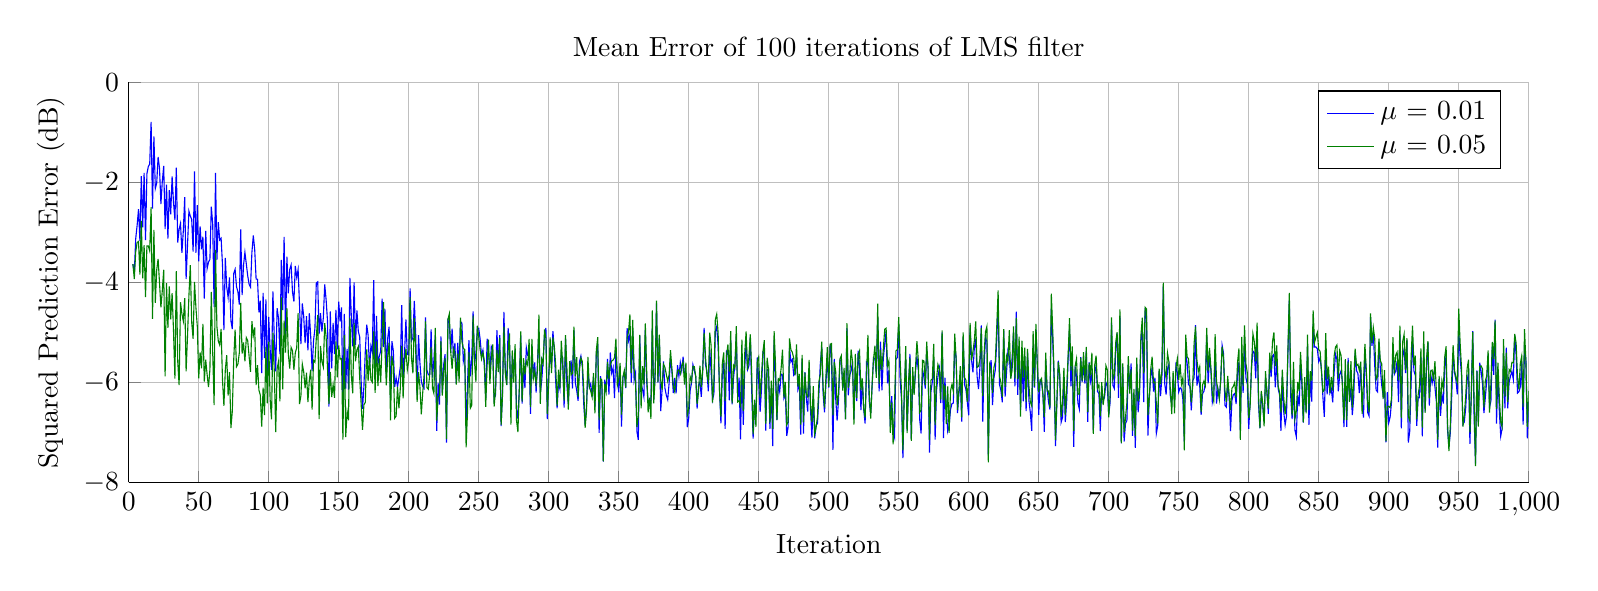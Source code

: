 % This file was created by matlab2tikz v0.4.7 (commit e8e34ce6bed2236de660d19205fcab087937605e) running on MATLAB 8.3.
% Copyright (c) 2008--2014, Nico Schlömer <nico.schloemer@gmail.com>
% All rights reserved.
% Minimal pgfplots version: 1.3
% 
% The latest updates can be retrieved from
%   http://www.mathworks.com/matlabcentral/fileexchange/22022-matlab2tikz
% where you can also make suggestions and rate matlab2tikz.
% 
\begin{tikzpicture}

\begin{axis}[%
width=7in,
height=2in,
unbounded coords=jump,
scale only axis,
xmin=0,
xmax=1000,
xlabel={Iteration},
xmajorgrids,
ymin=-8,
ymax=0,
axis x line*=bottom,
axis y line*=left,
ylabel={Squared Prediction Error (dB)},
ymajorgrids,
title={Mean Error of 100 iterations of LMS filter},
legend style={draw=black,fill=white,legend cell align=left}
]
\addplot [color=blue,solid]
  table[row sep=crcr]{1	-inf\\
2	-inf\\
3	-3.632\\
4	-3.81\\
5	-3.124\\
6	-2.861\\
7	-2.535\\
8	-3.167\\
9	-1.873\\
10	-2.897\\
11	-1.807\\
12	-3.155\\
13	-1.825\\
14	-1.682\\
15	-1.632\\
16	-0.79\\
17	-2.521\\
18	-1.076\\
19	-2.122\\
20	-2.01\\
21	-1.491\\
22	-1.714\\
23	-2.43\\
24	-1.975\\
25	-1.67\\
26	-2.931\\
27	-2.045\\
28	-3.124\\
29	-2.151\\
30	-2.635\\
31	-1.877\\
32	-2.403\\
33	-2.745\\
34	-1.701\\
35	-3.2\\
36	-2.935\\
37	-2.819\\
38	-3.406\\
39	-2.972\\
40	-2.291\\
41	-3.93\\
42	-3.26\\
43	-2.573\\
44	-2.67\\
45	-2.738\\
46	-3.382\\
47	-1.779\\
48	-3.406\\
49	-2.453\\
50	-3.577\\
51	-2.876\\
52	-3.336\\
53	-3.086\\
54	-4.322\\
55	-2.967\\
56	-3.723\\
57	-3.592\\
58	-3.539\\
59	-2.483\\
60	-2.835\\
61	-4.493\\
62	-1.808\\
63	-3.547\\
64	-2.793\\
65	-3.15\\
66	-3.116\\
67	-3.657\\
68	-4.953\\
69	-3.507\\
70	-4.088\\
71	-4.297\\
72	-3.899\\
73	-4.768\\
74	-4.933\\
75	-3.819\\
76	-3.737\\
77	-4.085\\
78	-4.184\\
79	-4.441\\
80	-2.94\\
81	-4.25\\
82	-3.659\\
83	-3.396\\
84	-3.63\\
85	-3.865\\
86	-4.036\\
87	-4.094\\
88	-3.395\\
89	-3.061\\
90	-3.345\\
91	-3.93\\
92	-3.936\\
93	-4.598\\
94	-4.362\\
95	-5.814\\
96	-4.21\\
97	-5.513\\
98	-4.34\\
99	-5.947\\
100	-4.688\\
101	-5.328\\
102	-5.75\\
103	-4.178\\
104	-5.128\\
105	-5.776\\
106	-4.513\\
107	-4.717\\
108	-5.433\\
109	-3.547\\
110	-4.554\\
111	-3.09\\
112	-5.097\\
113	-3.485\\
114	-4.216\\
115	-3.739\\
116	-3.649\\
117	-4.192\\
118	-4.383\\
119	-3.668\\
120	-3.898\\
121	-3.742\\
122	-4.442\\
123	-5.231\\
124	-4.421\\
125	-4.679\\
126	-5.21\\
127	-4.673\\
128	-5.356\\
129	-4.616\\
130	-5.08\\
131	-5.77\\
132	-5.171\\
133	-4.924\\
134	-4.01\\
135	-3.987\\
136	-5.03\\
137	-4.616\\
138	-4.981\\
139	-4.712\\
140	-4.04\\
141	-4.343\\
142	-4.774\\
143	-6.485\\
144	-4.579\\
145	-5.72\\
146	-4.81\\
147	-5.432\\
148	-4.548\\
149	-5.336\\
150	-4.383\\
151	-4.78\\
152	-4.5\\
153	-6.466\\
154	-4.628\\
155	-6.123\\
156	-5.327\\
157	-6.143\\
158	-3.91\\
159	-4.676\\
160	-5.276\\
161	-4.0\\
162	-5.249\\
163	-4.56\\
164	-4.978\\
165	-5.092\\
166	-5.956\\
167	-6.529\\
168	-6.08\\
169	-5.379\\
170	-4.844\\
171	-5.052\\
172	-5.744\\
173	-5.269\\
174	-5.388\\
175	-3.951\\
176	-5.921\\
177	-4.667\\
178	-5.641\\
179	-5.474\\
180	-5.37\\
181	-4.323\\
182	-5.292\\
183	-4.528\\
184	-5.831\\
185	-5.115\\
186	-4.884\\
187	-6.308\\
188	-5.173\\
189	-5.364\\
190	-6.085\\
191	-5.907\\
192	-6.087\\
193	-5.903\\
194	-5.686\\
195	-4.455\\
196	-5.94\\
197	-5.438\\
198	-4.738\\
199	-5.44\\
200	-5.448\\
201	-4.117\\
202	-5.166\\
203	-5.102\\
204	-4.37\\
205	-5.04\\
206	-6.254\\
207	-5.053\\
208	-5.604\\
209	-5.976\\
210	-6.077\\
211	-6.118\\
212	-4.7\\
213	-5.749\\
214	-5.847\\
215	-5.836\\
216	-4.939\\
217	-5.901\\
218	-5.537\\
219	-5.054\\
220	-6.966\\
221	-6.012\\
222	-6.444\\
223	-5.079\\
224	-6.209\\
225	-5.635\\
226	-5.435\\
227	-7.204\\
228	-4.757\\
229	-4.809\\
230	-5.409\\
231	-4.924\\
232	-5.508\\
233	-5.209\\
234	-6.025\\
235	-5.206\\
236	-5.654\\
237	-4.787\\
238	-4.813\\
239	-5.574\\
240	-5.417\\
241	-6.914\\
242	-6.062\\
243	-5.151\\
244	-5.875\\
245	-5.539\\
246	-4.576\\
247	-5.642\\
248	-5.411\\
249	-4.932\\
250	-4.916\\
251	-5.131\\
252	-5.451\\
253	-5.352\\
254	-5.652\\
255	-6.308\\
256	-5.126\\
257	-5.379\\
258	-5.814\\
259	-5.281\\
260	-5.349\\
261	-6.338\\
262	-6.252\\
263	-4.954\\
264	-5.682\\
265	-5.055\\
266	-6.871\\
267	-6.189\\
268	-4.587\\
269	-5.718\\
270	-6.054\\
271	-4.911\\
272	-5.265\\
273	-6.47\\
274	-5.457\\
275	-5.797\\
276	-5.346\\
277	-6.517\\
278	-6.725\\
279	-6.139\\
280	-5.057\\
281	-6.422\\
282	-5.703\\
283	-6.11\\
284	-5.3\\
285	-5.458\\
286	-5.46\\
287	-6.626\\
288	-5.266\\
289	-5.931\\
290	-5.597\\
291	-6.202\\
292	-5.579\\
293	-4.972\\
294	-6.215\\
295	-5.963\\
296	-5.562\\
297	-5.06\\
298	-4.908\\
299	-6.731\\
300	-5.818\\
301	-5.458\\
302	-5.658\\
303	-4.973\\
304	-5.361\\
305	-5.987\\
306	-6.516\\
307	-5.997\\
308	-6.131\\
309	-5.442\\
310	-5.505\\
311	-6.501\\
312	-5.12\\
313	-6.063\\
314	-6.433\\
315	-5.791\\
316	-5.559\\
317	-6.12\\
318	-4.951\\
319	-6.003\\
320	-6.16\\
321	-6.366\\
322	-5.585\\
323	-5.471\\
324	-5.685\\
325	-6.426\\
326	-6.849\\
327	-6.462\\
328	-5.784\\
329	-6.097\\
330	-6.025\\
331	-6.286\\
332	-5.889\\
333	-6.494\\
334	-5.432\\
335	-5.23\\
336	-7.006\\
337	-5.875\\
338	-6.092\\
339	-7.581\\
340	-5.944\\
341	-6.187\\
342	-5.53\\
343	-6.242\\
344	-5.401\\
345	-5.814\\
346	-5.707\\
347	-6.311\\
348	-5.28\\
349	-5.825\\
350	-6.198\\
351	-5.689\\
352	-6.885\\
353	-5.9\\
354	-5.801\\
355	-6.112\\
356	-4.912\\
357	-5.167\\
358	-5.038\\
359	-6.002\\
360	-4.971\\
361	-5.956\\
362	-5.811\\
363	-6.98\\
364	-7.149\\
365	-5.062\\
366	-6.04\\
367	-6.137\\
368	-6.289\\
369	-4.947\\
370	-6.002\\
371	-6.378\\
372	-6.359\\
373	-6.395\\
374	-4.911\\
375	-6.342\\
376	-5.783\\
377	-4.417\\
378	-6.001\\
379	-5.114\\
380	-6.571\\
381	-6.136\\
382	-5.58\\
383	-6.111\\
384	-6.256\\
385	-6.343\\
386	-6.012\\
387	-5.506\\
388	-5.773\\
389	-6.212\\
390	-5.91\\
391	-6.216\\
392	-5.656\\
393	-5.876\\
394	-5.6\\
395	-5.764\\
396	-5.486\\
397	-5.867\\
398	-5.818\\
399	-6.894\\
400	-6.715\\
401	-6.166\\
402	-6.011\\
403	-5.644\\
404	-5.761\\
405	-5.874\\
406	-6.522\\
407	-6.062\\
408	-5.99\\
409	-6.289\\
410	-5.755\\
411	-4.906\\
412	-5.643\\
413	-5.775\\
414	-6.175\\
415	-5.346\\
416	-5.774\\
417	-6.346\\
418	-6.224\\
419	-4.984\\
420	-4.882\\
421	-5.261\\
422	-6.134\\
423	-6.819\\
424	-5.853\\
425	-5.607\\
426	-6.928\\
427	-5.369\\
428	-5.359\\
429	-6.359\\
430	-5.156\\
431	-6.436\\
432	-5.911\\
433	-5.636\\
434	-5.078\\
435	-6.37\\
436	-5.901\\
437	-7.136\\
438	-5.662\\
439	-6.848\\
440	-5.696\\
441	-5.21\\
442	-5.746\\
443	-5.67\\
444	-5.092\\
445	-6.168\\
446	-7.121\\
447	-6.425\\
448	-6.7\\
449	-5.497\\
450	-5.98\\
451	-6.586\\
452	-6.129\\
453	-5.395\\
454	-5.415\\
455	-6.963\\
456	-5.75\\
457	-5.732\\
458	-6.927\\
459	-6.108\\
460	-7.273\\
461	-5.153\\
462	-5.877\\
463	-6.753\\
464	-6.022\\
465	-6.185\\
466	-5.833\\
467	-5.849\\
468	-6.304\\
469	-6.176\\
470	-7.069\\
471	-6.897\\
472	-5.308\\
473	-5.589\\
474	-5.539\\
475	-5.856\\
476	-5.824\\
477	-5.428\\
478	-6.13\\
479	-6.011\\
480	-7.043\\
481	-5.527\\
482	-7.023\\
483	-5.792\\
484	-6.313\\
485	-6.58\\
486	-5.722\\
487	-6.545\\
488	-7.102\\
489	-6.264\\
490	-7.115\\
491	-6.857\\
492	-6.819\\
493	-6.217\\
494	-5.631\\
495	-5.297\\
496	-6.224\\
497	-6.597\\
498	-6.037\\
499	-5.436\\
500	-6.104\\
501	-5.248\\
502	-5.446\\
503	-7.35\\
504	-5.529\\
505	-6.327\\
506	-6.761\\
507	-6.35\\
508	-5.556\\
509	-5.551\\
510	-6.105\\
511	-5.852\\
512	-6.734\\
513	-4.913\\
514	-6.259\\
515	-5.854\\
516	-5.773\\
517	-5.583\\
518	-6.738\\
519	-5.706\\
520	-6.374\\
521	-5.364\\
522	-5.687\\
523	-6.555\\
524	-5.939\\
525	-6.542\\
526	-6.822\\
527	-5.589\\
528	-5.618\\
529	-6.399\\
530	-6.619\\
531	-6.075\\
532	-5.504\\
533	-5.532\\
534	-5.827\\
535	-4.705\\
536	-6.176\\
537	-5.185\\
538	-6.158\\
539	-5.517\\
540	-5.231\\
541	-4.978\\
542	-6.018\\
543	-5.754\\
544	-6.888\\
545	-6.271\\
546	-6.978\\
547	-7.094\\
548	-5.539\\
549	-5.5\\
550	-4.847\\
551	-5.954\\
552	-6.335\\
553	-7.515\\
554	-6.135\\
555	-5.533\\
556	-6.965\\
557	-6.14\\
558	-5.426\\
559	-7.14\\
560	-5.854\\
561	-6.217\\
562	-5.78\\
563	-5.481\\
564	-5.75\\
565	-6.745\\
566	-7.02\\
567	-5.739\\
568	-5.895\\
569	-6.121\\
570	-5.337\\
571	-5.723\\
572	-7.402\\
573	-6.189\\
574	-5.989\\
575	-5.537\\
576	-7.142\\
577	-6.169\\
578	-5.889\\
579	-5.722\\
580	-6.414\\
581	-5.0\\
582	-7.114\\
583	-5.901\\
584	-6.542\\
585	-6.977\\
586	-6.866\\
587	-6.542\\
588	-6.425\\
589	-6.411\\
590	-5.296\\
591	-5.483\\
592	-6.613\\
593	-6.219\\
594	-5.985\\
595	-6.781\\
596	-5.098\\
597	-6.042\\
598	-6.142\\
599	-6.393\\
600	-6.655\\
601	-4.92\\
602	-5.546\\
603	-5.799\\
604	-5.313\\
605	-5.131\\
606	-5.88\\
607	-6.13\\
608	-5.699\\
609	-4.86\\
610	-6.784\\
611	-5.651\\
612	-5.111\\
613	-5.18\\
614	-7.461\\
615	-5.771\\
616	-5.552\\
617	-6.454\\
618	-5.909\\
619	-5.747\\
620	-5.164\\
621	-4.421\\
622	-6.044\\
623	-6.161\\
624	-6.397\\
625	-4.965\\
626	-6.282\\
627	-5.803\\
628	-5.369\\
629	-5.486\\
630	-5.907\\
631	-5.505\\
632	-4.988\\
633	-6.078\\
634	-4.583\\
635	-6.247\\
636	-5.287\\
637	-6.546\\
638	-5.431\\
639	-6.379\\
640	-5.473\\
641	-6.575\\
642	-5.382\\
643	-6.363\\
644	-6.601\\
645	-6.968\\
646	-5.267\\
647	-6.104\\
648	-4.943\\
649	-5.634\\
650	-6.647\\
651	-5.96\\
652	-5.994\\
653	-6.215\\
654	-6.987\\
655	-5.575\\
656	-6.121\\
657	-6.389\\
658	-6.542\\
659	-4.507\\
660	-5.163\\
661	-5.951\\
662	-7.273\\
663	-6.375\\
664	-5.566\\
665	-5.897\\
666	-6.797\\
667	-6.701\\
668	-5.912\\
669	-6.79\\
670	-6.361\\
671	-5.527\\
672	-4.927\\
673	-6.078\\
674	-5.507\\
675	-7.286\\
676	-5.681\\
677	-5.866\\
678	-6.41\\
679	-6.53\\
680	-5.495\\
681	-5.989\\
682	-5.652\\
683	-6.022\\
684	-5.37\\
685	-6.788\\
686	-5.595\\
687	-5.979\\
688	-5.829\\
689	-6.961\\
690	-5.788\\
691	-5.664\\
692	-6.182\\
693	-6.221\\
694	-6.972\\
695	-6.073\\
696	-6.359\\
697	-6.298\\
698	-6.0\\
699	-6.073\\
700	-6.651\\
701	-6.396\\
702	-4.802\\
703	-6.059\\
704	-6.121\\
705	-5.351\\
706	-5.016\\
707	-6.306\\
708	-4.669\\
709	-7.217\\
710	-5.691\\
711	-7.181\\
712	-6.819\\
713	-6.759\\
714	-5.631\\
715	-6.137\\
716	-5.618\\
717	-7.066\\
718	-6.229\\
719	-7.309\\
720	-5.623\\
721	-6.595\\
722	-6.239\\
723	-5.156\\
724	-4.914\\
725	-6.394\\
726	-4.577\\
727	-4.67\\
728	-7.064\\
729	-6.284\\
730	-5.899\\
731	-5.701\\
732	-6.18\\
733	-5.906\\
734	-7.021\\
735	-6.866\\
736	-5.765\\
737	-6.273\\
738	-5.89\\
739	-4.062\\
740	-6.023\\
741	-6.244\\
742	-5.725\\
743	-5.637\\
744	-6.274\\
745	-6.44\\
746	-5.924\\
747	-6.373\\
748	-5.67\\
749	-5.803\\
750	-6.191\\
751	-6.104\\
752	-6.134\\
753	-6.344\\
754	-7.187\\
755	-5.422\\
756	-5.606\\
757	-6.043\\
758	-6.076\\
759	-6.558\\
760	-5.968\\
761	-5.905\\
762	-4.855\\
763	-6.063\\
764	-5.886\\
765	-6.063\\
766	-6.647\\
767	-6.223\\
768	-6.179\\
769	-6.002\\
770	-5.082\\
771	-6.019\\
772	-5.49\\
773	-5.756\\
774	-6.399\\
775	-6.269\\
776	-5.391\\
777	-6.42\\
778	-6.128\\
779	-6.302\\
780	-5.972\\
781	-5.257\\
782	-5.417\\
783	-6.458\\
784	-6.493\\
785	-6.038\\
786	-6.28\\
787	-6.973\\
788	-6.356\\
789	-6.244\\
790	-6.219\\
791	-6.43\\
792	-5.822\\
793	-5.596\\
794	-6.965\\
795	-5.461\\
796	-6.21\\
797	-5.137\\
798	-5.906\\
799	-6.035\\
800	-6.927\\
801	-6.389\\
802	-5.703\\
803	-5.372\\
804	-5.404\\
805	-5.915\\
806	-5.041\\
807	-6.419\\
808	-6.915\\
809	-6.22\\
810	-6.461\\
811	-6.786\\
812	-5.902\\
813	-6.146\\
814	-6.629\\
815	-5.499\\
816	-5.891\\
817	-5.47\\
818	-5.436\\
819	-6.099\\
820	-5.53\\
821	-6.124\\
822	-6.242\\
823	-6.967\\
824	-5.873\\
825	-6.584\\
826	-6.851\\
827	-6.673\\
828	-5.407\\
829	-4.355\\
830	-6.288\\
831	-6.733\\
832	-6.046\\
833	-6.953\\
834	-7.083\\
835	-6.259\\
836	-6.476\\
837	-5.616\\
838	-6.068\\
839	-6.804\\
840	-6.005\\
841	-6.586\\
842	-5.275\\
843	-6.846\\
844	-5.828\\
845	-6.382\\
846	-4.833\\
847	-5.291\\
848	-5.29\\
849	-5.327\\
850	-5.584\\
851	-5.5\\
852	-5.759\\
853	-6.297\\
854	-6.687\\
855	-5.51\\
856	-6.238\\
857	-5.828\\
858	-6.212\\
859	-6.128\\
860	-6.399\\
861	-5.797\\
862	-5.436\\
863	-5.54\\
864	-6.177\\
865	-5.839\\
866	-5.765\\
867	-6.005\\
868	-6.893\\
869	-5.804\\
870	-6.886\\
871	-5.508\\
872	-6.373\\
873	-6.114\\
874	-6.653\\
875	-6.303\\
876	-5.409\\
877	-5.761\\
878	-5.823\\
879	-6.212\\
880	-5.696\\
881	-6.463\\
882	-6.701\\
883	-5.436\\
884	-5.791\\
885	-6.602\\
886	-6.673\\
887	-4.692\\
888	-5.265\\
889	-4.991\\
890	-5.667\\
891	-6.151\\
892	-6.187\\
893	-5.181\\
894	-5.716\\
895	-6.058\\
896	-6.255\\
897	-6.083\\
898	-7.2\\
899	-6.192\\
900	-6.808\\
901	-6.693\\
902	-6.397\\
903	-5.372\\
904	-5.836\\
905	-5.772\\
906	-5.573\\
907	-6.395\\
908	-5.032\\
909	-6.918\\
910	-5.47\\
911	-5.33\\
912	-5.812\\
913	-5.152\\
914	-7.201\\
915	-6.978\\
916	-6.0\\
917	-5.139\\
918	-5.768\\
919	-5.858\\
920	-6.869\\
921	-6.3\\
922	-6.306\\
923	-5.482\\
924	-7.076\\
925	-5.285\\
926	-6.585\\
927	-5.702\\
928	-5.198\\
929	-6.461\\
930	-5.844\\
931	-6.015\\
932	-5.844\\
933	-6.094\\
934	-6.379\\
935	-7.304\\
936	-5.928\\
937	-6.666\\
938	-6.229\\
939	-6.421\\
940	-5.7\\
941	-5.456\\
942	-6.941\\
943	-7.289\\
944	-7.005\\
945	-6.272\\
946	-5.412\\
947	-5.804\\
948	-5.95\\
949	-6.239\\
950	-4.915\\
951	-5.503\\
952	-5.842\\
953	-6.838\\
954	-6.79\\
955	-6.504\\
956	-5.961\\
957	-5.808\\
958	-7.23\\
959	-6.177\\
960	-4.971\\
961	-6.727\\
962	-7.624\\
963	-5.76\\
964	-6.8\\
965	-5.606\\
966	-5.777\\
967	-6.028\\
968	-6.613\\
969	-6.301\\
970	-5.975\\
971	-5.441\\
972	-6.499\\
973	-6.373\\
974	-5.272\\
975	-5.847\\
976	-4.742\\
977	-6.821\\
978	-5.803\\
979	-6.57\\
980	-7.074\\
981	-6.918\\
982	-5.428\\
983	-6.516\\
984	-5.301\\
985	-6.518\\
986	-5.99\\
987	-5.872\\
988	-5.777\\
989	-5.938\\
990	-5.063\\
991	-5.452\\
992	-6.213\\
993	-6.186\\
994	-6.087\\
995	-5.578\\
996	-6.845\\
997	-5.253\\
998	-5.548\\
999	-7.119\\
1000	-6.383\\
};
\addlegendentry{$\mu\text{ = 0.01}$};

\addplot [color=black!50!green,solid]
  table[row sep=crcr]{1	-inf\\
2	-inf\\
3	-3.632\\
4	-3.93\\
5	-3.389\\
6	-3.201\\
7	-3.18\\
8	-3.841\\
9	-2.766\\
10	-3.916\\
11	-3.252\\
12	-4.292\\
13	-3.269\\
14	-3.268\\
15	-3.37\\
16	-2.491\\
17	-4.729\\
18	-2.949\\
19	-4.406\\
20	-3.749\\
21	-3.527\\
22	-4.005\\
23	-4.499\\
24	-4.158\\
25	-3.746\\
26	-5.876\\
27	-4.015\\
28	-4.907\\
29	-4.076\\
30	-4.738\\
31	-4.211\\
32	-4.966\\
33	-5.923\\
34	-3.774\\
35	-5.572\\
36	-6.054\\
37	-4.396\\
38	-4.629\\
39	-4.773\\
40	-4.312\\
41	-5.776\\
42	-5.077\\
43	-4.269\\
44	-3.655\\
45	-4.8\\
46	-5.128\\
47	-3.988\\
48	-4.499\\
49	-4.879\\
50	-5.918\\
51	-5.399\\
52	-5.716\\
53	-4.829\\
54	-5.981\\
55	-5.546\\
56	-5.84\\
57	-6.093\\
58	-5.742\\
59	-4.189\\
60	-5.405\\
61	-6.452\\
62	-3.348\\
63	-4.881\\
64	-5.173\\
65	-5.251\\
66	-4.929\\
67	-5.959\\
68	-6.465\\
69	-5.75\\
70	-5.456\\
71	-6.264\\
72	-5.794\\
73	-6.911\\
74	-6.575\\
75	-5.546\\
76	-4.945\\
77	-5.684\\
78	-5.633\\
79	-5.409\\
80	-4.409\\
81	-5.424\\
82	-5.201\\
83	-5.578\\
84	-5.103\\
85	-5.164\\
86	-5.478\\
87	-5.787\\
88	-4.773\\
89	-5.065\\
90	-4.901\\
91	-6.052\\
92	-5.653\\
93	-6.153\\
94	-6.252\\
95	-6.885\\
96	-6.105\\
97	-6.652\\
98	-5.289\\
99	-6.416\\
100	-5.185\\
101	-6.33\\
102	-6.737\\
103	-5.001\\
104	-5.787\\
105	-6.995\\
106	-5.726\\
107	-5.579\\
108	-6.376\\
109	-4.298\\
110	-6.137\\
111	-4.761\\
112	-5.402\\
113	-4.515\\
114	-5.424\\
115	-5.722\\
116	-5.3\\
117	-5.366\\
118	-5.747\\
119	-5.405\\
120	-5.308\\
121	-4.614\\
122	-6.432\\
123	-6.266\\
124	-5.632\\
125	-5.787\\
126	-6.118\\
127	-5.805\\
128	-6.391\\
129	-5.955\\
130	-5.744\\
131	-6.543\\
132	-5.557\\
133	-5.595\\
134	-5.112\\
135	-4.648\\
136	-6.732\\
137	-5.271\\
138	-5.581\\
139	-5.688\\
140	-4.813\\
141	-5.084\\
142	-5.724\\
143	-6.427\\
144	-5.788\\
145	-6.29\\
146	-6.047\\
147	-6.309\\
148	-5.177\\
149	-5.896\\
150	-5.261\\
151	-5.532\\
152	-5.523\\
153	-7.143\\
154	-5.055\\
155	-7.092\\
156	-6.575\\
157	-6.755\\
158	-4.704\\
159	-5.849\\
160	-6.215\\
161	-4.806\\
162	-5.576\\
163	-5.348\\
164	-5.283\\
165	-5.916\\
166	-6.419\\
167	-6.948\\
168	-6.446\\
169	-6.398\\
170	-5.337\\
171	-5.97\\
172	-5.501\\
173	-5.948\\
174	-5.994\\
175	-4.98\\
176	-6.21\\
177	-5.179\\
178	-6.074\\
179	-5.517\\
180	-5.998\\
181	-5.173\\
182	-4.395\\
183	-5.306\\
184	-6.057\\
185	-5.482\\
186	-5.202\\
187	-6.758\\
188	-5.468\\
189	-5.649\\
190	-6.713\\
191	-6.673\\
192	-6.089\\
193	-6.515\\
194	-6.117\\
195	-5.268\\
196	-6.318\\
197	-5.626\\
198	-5.323\\
199	-5.748\\
200	-5.571\\
201	-4.293\\
202	-5.52\\
203	-5.815\\
204	-4.711\\
205	-5.365\\
206	-6.387\\
207	-5.793\\
208	-6.081\\
209	-6.639\\
210	-6.206\\
211	-5.855\\
212	-4.778\\
213	-6.103\\
214	-6.135\\
215	-5.841\\
216	-5.29\\
217	-6.117\\
218	-6.219\\
219	-4.909\\
220	-6.763\\
221	-6.284\\
222	-6.261\\
223	-5.171\\
224	-6.261\\
225	-5.795\\
226	-5.51\\
227	-7.133\\
228	-4.742\\
229	-4.628\\
230	-5.386\\
231	-5.729\\
232	-5.323\\
233	-5.409\\
234	-6.043\\
235	-5.423\\
236	-5.999\\
237	-4.705\\
238	-5.183\\
239	-5.318\\
240	-5.339\\
241	-7.298\\
242	-6.591\\
243	-5.391\\
244	-6.514\\
245	-6.457\\
246	-4.665\\
247	-5.586\\
248	-5.985\\
249	-4.863\\
250	-5.088\\
251	-5.343\\
252	-5.529\\
253	-5.404\\
254	-5.566\\
255	-6.489\\
256	-5.661\\
257	-5.141\\
258	-6.029\\
259	-5.502\\
260	-5.238\\
261	-6.484\\
262	-6.157\\
263	-5.347\\
264	-5.79\\
265	-5.106\\
266	-6.851\\
267	-6.258\\
268	-4.885\\
269	-5.821\\
270	-6.049\\
271	-5.373\\
272	-5.018\\
273	-6.842\\
274	-5.358\\
275	-6.002\\
276	-5.234\\
277	-6.759\\
278	-6.99\\
279	-6.12\\
280	-4.979\\
281	-6.383\\
282	-5.516\\
283	-5.84\\
284	-5.573\\
285	-5.655\\
286	-5.129\\
287	-6.492\\
288	-5.129\\
289	-5.931\\
290	-5.774\\
291	-6.024\\
292	-5.755\\
293	-4.641\\
294	-6.428\\
295	-5.532\\
296	-5.621\\
297	-4.939\\
298	-5.121\\
299	-6.634\\
300	-6.001\\
301	-5.099\\
302	-5.815\\
303	-5.1\\
304	-5.28\\
305	-5.655\\
306	-6.468\\
307	-5.742\\
308	-6.111\\
309	-5.166\\
310	-5.661\\
311	-6.362\\
312	-5.054\\
313	-5.707\\
314	-6.541\\
315	-5.574\\
316	-5.848\\
317	-5.817\\
318	-4.885\\
319	-5.878\\
320	-5.494\\
321	-6.293\\
322	-5.741\\
323	-5.509\\
324	-5.581\\
325	-6.128\\
326	-6.909\\
327	-6.565\\
328	-5.49\\
329	-6.084\\
330	-6.174\\
331	-6.293\\
332	-5.811\\
333	-6.619\\
334	-5.359\\
335	-5.095\\
336	-6.755\\
337	-5.926\\
338	-5.952\\
339	-7.578\\
340	-6.028\\
341	-6.185\\
342	-5.587\\
343	-5.937\\
344	-5.636\\
345	-5.569\\
346	-5.552\\
347	-5.505\\
348	-5.122\\
349	-6.06\\
350	-5.941\\
351	-5.61\\
352	-6.642\\
353	-5.891\\
354	-5.762\\
355	-6.096\\
356	-5.108\\
357	-4.991\\
358	-4.637\\
359	-5.81\\
360	-4.75\\
361	-5.73\\
362	-6.013\\
363	-6.892\\
364	-6.67\\
365	-5.05\\
366	-6.518\\
367	-5.674\\
368	-6.043\\
369	-4.82\\
370	-5.785\\
371	-6.597\\
372	-6.302\\
373	-6.726\\
374	-4.558\\
375	-6.418\\
376	-5.925\\
377	-4.365\\
378	-5.99\\
379	-5.043\\
380	-5.954\\
381	-6.147\\
382	-5.636\\
383	-5.698\\
384	-5.837\\
385	-5.974\\
386	-5.845\\
387	-5.356\\
388	-5.733\\
389	-6.064\\
390	-6.178\\
391	-5.931\\
392	-5.77\\
393	-5.747\\
394	-5.83\\
395	-5.666\\
396	-5.589\\
397	-6.043\\
398	-5.603\\
399	-6.656\\
400	-6.533\\
401	-5.882\\
402	-5.973\\
403	-5.677\\
404	-5.683\\
405	-5.876\\
406	-6.429\\
407	-6.184\\
408	-5.663\\
409	-6.093\\
410	-5.743\\
411	-5.004\\
412	-5.492\\
413	-5.851\\
414	-5.972\\
415	-5.002\\
416	-5.262\\
417	-6.402\\
418	-5.969\\
419	-4.74\\
420	-4.635\\
421	-5.004\\
422	-6.17\\
423	-6.688\\
424	-5.619\\
425	-5.401\\
426	-6.374\\
427	-5.461\\
428	-5.241\\
429	-5.784\\
430	-4.972\\
431	-6.419\\
432	-5.658\\
433	-5.715\\
434	-4.875\\
435	-6.388\\
436	-6.366\\
437	-6.463\\
438	-5.141\\
439	-6.568\\
440	-5.421\\
441	-4.979\\
442	-5.748\\
443	-5.49\\
444	-5.036\\
445	-5.824\\
446	-7.036\\
447	-6.342\\
448	-6.89\\
449	-5.577\\
450	-5.491\\
451	-6.308\\
452	-5.866\\
453	-5.387\\
454	-5.154\\
455	-6.825\\
456	-5.506\\
457	-5.745\\
458	-6.802\\
459	-5.961\\
460	-6.931\\
461	-4.973\\
462	-5.637\\
463	-6.752\\
464	-5.926\\
465	-5.96\\
466	-5.719\\
467	-5.345\\
468	-6.301\\
469	-5.987\\
470	-6.845\\
471	-6.795\\
472	-5.12\\
473	-5.344\\
474	-5.397\\
475	-5.51\\
476	-5.858\\
477	-5.24\\
478	-6.083\\
479	-5.827\\
480	-6.841\\
481	-5.45\\
482	-6.8\\
483	-5.804\\
484	-6.237\\
485	-6.286\\
486	-5.55\\
487	-6.428\\
488	-6.796\\
489	-6.074\\
490	-7.025\\
491	-6.898\\
492	-6.675\\
493	-5.985\\
494	-5.834\\
495	-5.183\\
496	-6.101\\
497	-6.504\\
498	-5.89\\
499	-5.291\\
500	-6.088\\
501	-5.234\\
502	-5.221\\
503	-6.657\\
504	-5.591\\
505	-5.788\\
506	-6.46\\
507	-6.234\\
508	-5.53\\
509	-5.463\\
510	-6.163\\
511	-5.706\\
512	-6.736\\
513	-4.813\\
514	-6.106\\
515	-5.883\\
516	-5.338\\
517	-5.589\\
518	-6.843\\
519	-5.43\\
520	-6.314\\
521	-5.458\\
522	-5.37\\
523	-6.15\\
524	-5.917\\
525	-6.517\\
526	-6.704\\
527	-5.821\\
528	-5.048\\
529	-6.277\\
530	-6.72\\
531	-6.026\\
532	-5.536\\
533	-5.265\\
534	-5.907\\
535	-4.423\\
536	-6.031\\
537	-5.353\\
538	-5.748\\
539	-5.33\\
540	-4.935\\
541	-4.914\\
542	-5.662\\
543	-5.563\\
544	-7.01\\
545	-6.403\\
546	-7.238\\
547	-6.459\\
548	-5.369\\
549	-5.342\\
550	-4.692\\
551	-5.533\\
552	-6.204\\
553	-7.356\\
554	-6.244\\
555	-5.272\\
556	-7.012\\
557	-6.004\\
558	-5.506\\
559	-7.166\\
560	-5.692\\
561	-6.247\\
562	-5.695\\
563	-5.174\\
564	-5.556\\
565	-6.601\\
566	-6.556\\
567	-5.556\\
568	-5.567\\
569	-6.053\\
570	-5.183\\
571	-5.751\\
572	-7.155\\
573	-5.954\\
574	-5.932\\
575	-5.227\\
576	-6.851\\
577	-5.929\\
578	-5.639\\
579	-5.739\\
580	-6.34\\
581	-4.957\\
582	-6.355\\
583	-6.054\\
584	-6.83\\
585	-6.077\\
586	-7.006\\
587	-6.168\\
588	-6.044\\
589	-6.177\\
590	-5.024\\
591	-5.529\\
592	-6.548\\
593	-6.137\\
594	-5.675\\
595	-6.697\\
596	-4.996\\
597	-5.898\\
598	-5.952\\
599	-6.383\\
600	-5.887\\
601	-4.806\\
602	-5.559\\
603	-5.385\\
604	-5.169\\
605	-4.779\\
606	-5.697\\
607	-5.677\\
608	-5.53\\
609	-4.909\\
610	-6.275\\
611	-5.407\\
612	-4.984\\
613	-4.877\\
614	-7.596\\
615	-5.645\\
616	-5.74\\
617	-6.205\\
618	-5.702\\
619	-5.58\\
620	-4.901\\
621	-4.157\\
622	-5.877\\
623	-5.996\\
624	-6.285\\
625	-4.931\\
626	-6.087\\
627	-5.472\\
628	-5.58\\
629	-4.954\\
630	-5.924\\
631	-5.757\\
632	-4.88\\
633	-5.924\\
634	-4.709\\
635	-5.935\\
636	-5.084\\
637	-6.682\\
638	-5.162\\
639	-5.9\\
640	-5.302\\
641	-6.391\\
642	-5.326\\
643	-6.072\\
644	-6.392\\
645	-6.468\\
646	-4.971\\
647	-6.08\\
648	-4.83\\
649	-5.654\\
650	-6.191\\
651	-5.964\\
652	-5.918\\
653	-6.263\\
654	-6.688\\
655	-5.405\\
656	-6.17\\
657	-6.17\\
658	-6.498\\
659	-4.222\\
660	-4.951\\
661	-5.824\\
662	-7.149\\
663	-6.364\\
664	-5.589\\
665	-5.829\\
666	-6.687\\
667	-6.411\\
668	-5.709\\
669	-6.651\\
670	-6.113\\
671	-5.465\\
672	-4.715\\
673	-5.761\\
674	-5.278\\
675	-6.969\\
676	-5.673\\
677	-5.525\\
678	-6.235\\
679	-6.229\\
680	-5.508\\
681	-5.97\\
682	-5.391\\
683	-5.961\\
684	-5.287\\
685	-6.59\\
686	-5.616\\
687	-5.808\\
688	-5.406\\
689	-7.03\\
690	-5.651\\
691	-5.462\\
692	-6.116\\
693	-6.044\\
694	-6.673\\
695	-5.993\\
696	-6.451\\
697	-6.234\\
698	-5.662\\
699	-5.747\\
700	-6.696\\
701	-6.249\\
702	-4.698\\
703	-5.941\\
704	-5.84\\
705	-5.199\\
706	-4.993\\
707	-6.034\\
708	-4.539\\
709	-7.214\\
710	-5.62\\
711	-6.999\\
712	-6.695\\
713	-6.396\\
714	-5.473\\
715	-6.221\\
716	-5.738\\
717	-6.962\\
718	-6.13\\
719	-7.066\\
720	-5.504\\
721	-6.376\\
722	-6.139\\
723	-5.059\\
724	-4.704\\
725	-5.818\\
726	-4.496\\
727	-4.53\\
728	-6.655\\
729	-6.314\\
730	-5.738\\
731	-5.486\\
732	-6.005\\
733	-5.991\\
734	-6.415\\
735	-6.82\\
736	-5.723\\
737	-6.03\\
738	-5.765\\
739	-4.005\\
740	-5.762\\
741	-5.917\\
742	-5.411\\
743	-5.591\\
744	-6.139\\
745	-6.632\\
746	-5.771\\
747	-6.616\\
748	-5.707\\
749	-5.524\\
750	-5.947\\
751	-5.632\\
752	-6.033\\
753	-5.9\\
754	-7.36\\
755	-5.042\\
756	-5.486\\
757	-5.527\\
758	-6.005\\
759	-6.399\\
760	-6.065\\
761	-5.21\\
762	-4.885\\
763	-5.547\\
764	-5.784\\
765	-5.685\\
766	-6.592\\
767	-6.052\\
768	-5.972\\
769	-6.061\\
770	-4.908\\
771	-5.778\\
772	-5.307\\
773	-5.714\\
774	-6.224\\
775	-6.369\\
776	-5.032\\
777	-5.984\\
778	-6.137\\
779	-6.337\\
780	-5.934\\
781	-5.283\\
782	-5.505\\
783	-6.161\\
784	-6.387\\
785	-5.871\\
786	-6.25\\
787	-6.554\\
788	-6.117\\
789	-6.077\\
790	-6.001\\
791	-6.301\\
792	-5.602\\
793	-5.319\\
794	-7.147\\
795	-5.089\\
796	-6.072\\
797	-4.86\\
798	-5.626\\
799	-5.805\\
800	-6.709\\
801	-6.477\\
802	-5.675\\
803	-5.024\\
804	-5.191\\
805	-5.575\\
806	-4.803\\
807	-6.249\\
808	-6.911\\
809	-6.171\\
810	-6.418\\
811	-6.876\\
812	-5.772\\
813	-6.233\\
814	-6.522\\
815	-5.403\\
816	-5.757\\
817	-5.181\\
818	-4.997\\
819	-5.678\\
820	-5.258\\
821	-6.061\\
822	-6.196\\
823	-6.602\\
824	-5.743\\
825	-6.305\\
826	-6.638\\
827	-6.338\\
828	-5.365\\
829	-4.208\\
830	-5.993\\
831	-6.662\\
832	-5.59\\
833	-6.731\\
834	-6.575\\
835	-5.99\\
836	-6.174\\
837	-5.389\\
838	-5.91\\
839	-6.798\\
840	-5.893\\
841	-6.62\\
842	-5.043\\
843	-6.555\\
844	-5.775\\
845	-5.961\\
846	-4.558\\
847	-5.2\\
848	-5.094\\
849	-4.998\\
850	-5.343\\
851	-5.378\\
852	-5.796\\
853	-6.185\\
854	-6.144\\
855	-5.011\\
856	-5.935\\
857	-5.683\\
858	-6.209\\
859	-5.891\\
860	-6.163\\
861	-5.473\\
862	-5.29\\
863	-5.249\\
864	-5.92\\
865	-5.366\\
866	-5.463\\
867	-6.166\\
868	-6.758\\
869	-5.534\\
870	-6.753\\
871	-5.582\\
872	-6.387\\
873	-5.571\\
874	-6.504\\
875	-5.974\\
876	-5.324\\
877	-5.66\\
878	-5.635\\
879	-5.76\\
880	-5.585\\
881	-6.627\\
882	-5.967\\
883	-5.228\\
884	-5.763\\
885	-6.407\\
886	-6.598\\
887	-4.62\\
888	-5.211\\
889	-4.903\\
890	-5.116\\
891	-5.946\\
892	-5.878\\
893	-5.121\\
894	-5.562\\
895	-5.628\\
896	-6.332\\
897	-5.752\\
898	-7.178\\
899	-6.475\\
900	-6.479\\
901	-6.502\\
902	-6.318\\
903	-5.094\\
904	-5.82\\
905	-5.452\\
906	-5.392\\
907	-5.959\\
908	-4.864\\
909	-6.712\\
910	-5.178\\
911	-5.037\\
912	-5.747\\
913	-5.115\\
914	-6.678\\
915	-6.762\\
916	-5.483\\
917	-4.862\\
918	-5.655\\
919	-5.462\\
920	-6.735\\
921	-6.25\\
922	-6.066\\
923	-5.319\\
924	-6.903\\
925	-4.978\\
926	-6.607\\
927	-5.53\\
928	-5.174\\
929	-6.32\\
930	-5.771\\
931	-5.751\\
932	-5.969\\
933	-5.575\\
934	-6.149\\
935	-7.142\\
936	-5.868\\
937	-6.472\\
938	-5.963\\
939	-6.119\\
940	-5.488\\
941	-5.275\\
942	-6.825\\
943	-7.372\\
944	-6.849\\
945	-5.927\\
946	-5.252\\
947	-5.754\\
948	-5.9\\
949	-5.992\\
950	-4.522\\
951	-5.207\\
952	-5.712\\
953	-6.883\\
954	-6.657\\
955	-6.267\\
956	-5.72\\
957	-5.546\\
958	-6.996\\
959	-6.276\\
960	-4.993\\
961	-6.377\\
962	-7.673\\
963	-5.773\\
964	-6.883\\
965	-5.679\\
966	-5.669\\
967	-5.728\\
968	-6.5\\
969	-5.964\\
970	-5.87\\
971	-5.359\\
972	-6.602\\
973	-6.013\\
974	-5.191\\
975	-5.526\\
976	-4.761\\
977	-6.526\\
978	-5.603\\
979	-6.301\\
980	-6.79\\
981	-6.891\\
982	-5.131\\
983	-6.276\\
984	-5.405\\
985	-6.392\\
986	-5.741\\
987	-5.78\\
988	-5.598\\
989	-5.605\\
990	-5.029\\
991	-5.215\\
992	-5.893\\
993	-6.143\\
994	-5.618\\
995	-5.47\\
996	-6.486\\
997	-4.935\\
998	-5.603\\
999	-6.889\\
1000	-6.169\\
};
\addlegendentry{$\mu\text{ = 0.05}$};

\end{axis}
\end{tikzpicture}%